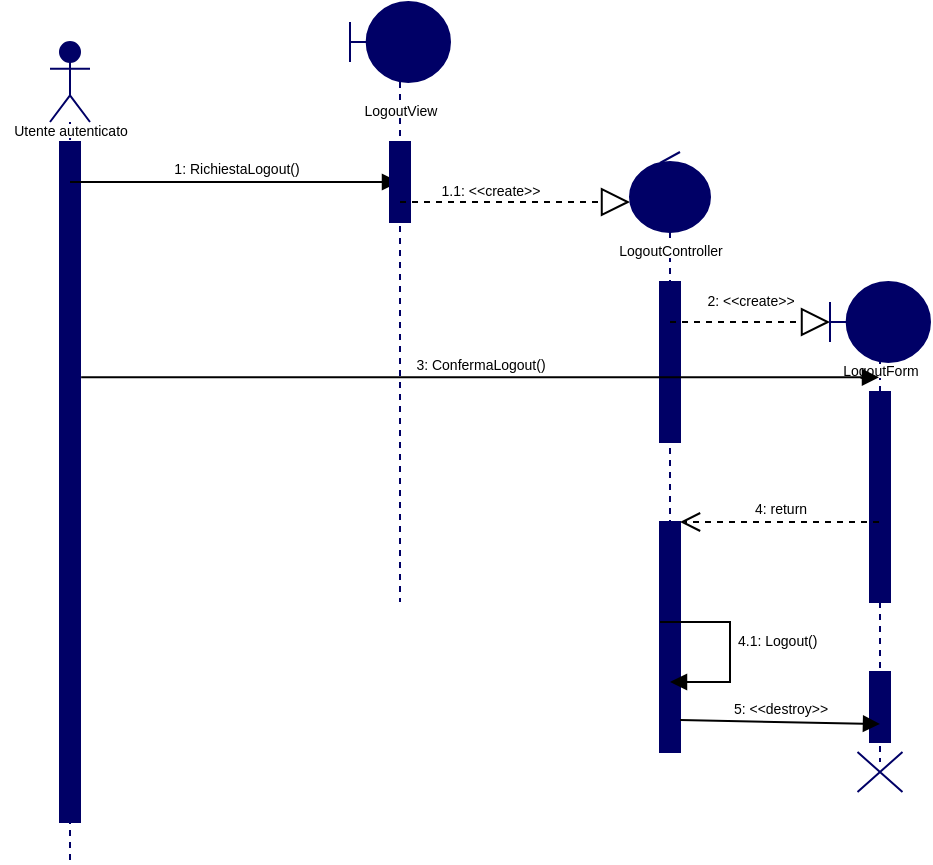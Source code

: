 <mxfile version="13.9.9" type="device"><diagram name="Page-1" id="13e1069c-82ec-6db2-03f1-153e76fe0fe0"><mxGraphModel dx="1086" dy="806" grid="1" gridSize="10" guides="1" tooltips="1" connect="1" arrows="1" fold="1" page="1" pageScale="1" pageWidth="1100" pageHeight="850" background="#ffffff" math="0" shadow="0"><root><mxCell id="0"/><mxCell id="1" parent="0"/><mxCell id="og-HC5u-0nE52dZgMxz1-1" value="" style="shape=umlLifeline;participant=umlActor;perimeter=lifelinePerimeter;whiteSpace=wrap;html=1;container=1;collapsible=0;recursiveResize=0;verticalAlign=top;spacingTop=36;outlineConnect=0;strokeColor=#000066;fillColor=#000066;" parent="1" vertex="1"><mxGeometry x="90" y="70" width="20" height="410" as="geometry"/></mxCell><mxCell id="og-HC5u-0nE52dZgMxz1-2" value="" style="html=1;points=[];perimeter=orthogonalPerimeter;strokeColor=#000066;fillColor=#000066;" parent="og-HC5u-0nE52dZgMxz1-1" vertex="1"><mxGeometry x="5" y="50" width="10" height="340" as="geometry"/></mxCell><mxCell id="og-HC5u-0nE52dZgMxz1-3" value="&lt;span style=&quot;background-color: rgb(255 , 255 , 255)&quot;&gt;Utente autenticato&lt;/span&gt;" style="text;html=1;align=center;verticalAlign=middle;resizable=0;points=[];autosize=1;fontSize=7;" parent="1" vertex="1"><mxGeometry x="65" y="110" width="70" height="10" as="geometry"/></mxCell><mxCell id="og-HC5u-0nE52dZgMxz1-5" value="1: RichiestaLogout()" style="html=1;verticalAlign=bottom;endArrow=block;fontSize=7;" parent="1" source="og-HC5u-0nE52dZgMxz1-1" target="og-HC5u-0nE52dZgMxz1-7" edge="1"><mxGeometry width="80" relative="1" as="geometry"><mxPoint x="135" y="130" as="sourcePoint"/><mxPoint x="230" y="130" as="targetPoint"/><Array as="points"><mxPoint x="200" y="140"/></Array></mxGeometry></mxCell><mxCell id="og-HC5u-0nE52dZgMxz1-7" value="" style="shape=umlLifeline;participant=umlBoundary;perimeter=lifelinePerimeter;whiteSpace=wrap;html=1;container=1;collapsible=0;recursiveResize=0;verticalAlign=top;spacingTop=36;outlineConnect=0;strokeColor=#000066;fillColor=#000066;fontSize=7;" parent="1" vertex="1"><mxGeometry x="240" y="50" width="50" height="300" as="geometry"/></mxCell><mxCell id="og-HC5u-0nE52dZgMxz1-10" value="&lt;span style=&quot;background-color: rgb(255 , 255 , 255)&quot;&gt;LogoutView&lt;/span&gt;" style="text;html=1;align=center;verticalAlign=middle;resizable=0;points=[];autosize=1;fontSize=7;" parent="og-HC5u-0nE52dZgMxz1-7" vertex="1"><mxGeometry y="50" width="50" height="10" as="geometry"/></mxCell><mxCell id="og-HC5u-0nE52dZgMxz1-12" value="" style="html=1;points=[];perimeter=orthogonalPerimeter;strokeColor=#000066;fillColor=#000066;fontSize=7;" parent="og-HC5u-0nE52dZgMxz1-7" vertex="1"><mxGeometry x="20" y="70" width="10" height="40" as="geometry"/></mxCell><mxCell id="og-HC5u-0nE52dZgMxz1-13" value="" style="endArrow=block;dashed=1;endFill=0;endSize=12;html=1;fontSize=7;" parent="1" source="og-HC5u-0nE52dZgMxz1-7" edge="1"><mxGeometry width="160" relative="1" as="geometry"><mxPoint x="280" y="200" as="sourcePoint"/><mxPoint x="380" y="150" as="targetPoint"/></mxGeometry></mxCell><mxCell id="og-HC5u-0nE52dZgMxz1-14" value="1.1: &amp;lt;&amp;lt;create&amp;gt;&amp;gt;" style="text;html=1;align=center;verticalAlign=middle;resizable=0;points=[];autosize=1;fontSize=7;" parent="1" vertex="1"><mxGeometry x="280" y="140" width="60" height="10" as="geometry"/></mxCell><mxCell id="og-HC5u-0nE52dZgMxz1-15" value="" style="shape=umlLifeline;participant=umlControl;perimeter=lifelinePerimeter;whiteSpace=wrap;html=1;container=1;collapsible=0;recursiveResize=0;verticalAlign=top;spacingTop=36;outlineConnect=0;strokeColor=#000066;fillColor=#000066;fontSize=7;" parent="1" vertex="1"><mxGeometry x="380" y="125" width="40" height="300" as="geometry"/></mxCell><mxCell id="og-HC5u-0nE52dZgMxz1-17" value="" style="html=1;points=[];perimeter=orthogonalPerimeter;strokeColor=#000066;fillColor=#000066;fontSize=7;" parent="og-HC5u-0nE52dZgMxz1-15" vertex="1"><mxGeometry x="15" y="65" width="10" height="80" as="geometry"/></mxCell><mxCell id="og-HC5u-0nE52dZgMxz1-25" value="" style="html=1;points=[];perimeter=orthogonalPerimeter;strokeColor=#000066;fillColor=#000066;fontSize=7;" parent="og-HC5u-0nE52dZgMxz1-15" vertex="1"><mxGeometry x="15" y="185" width="10" height="115" as="geometry"/></mxCell><mxCell id="og-HC5u-0nE52dZgMxz1-16" value="&lt;span style=&quot;background-color: rgb(255 , 255 , 255)&quot;&gt;LogoutController&lt;/span&gt;" style="text;html=1;align=center;verticalAlign=middle;resizable=0;points=[];autosize=1;fontSize=7;" parent="1" vertex="1"><mxGeometry x="365" y="170" width="70" height="10" as="geometry"/></mxCell><mxCell id="og-HC5u-0nE52dZgMxz1-18" value="" style="endArrow=block;dashed=1;endFill=0;endSize=12;html=1;fontSize=7;" parent="1" edge="1"><mxGeometry width="160" relative="1" as="geometry"><mxPoint x="400" y="210" as="sourcePoint"/><mxPoint x="480" y="210" as="targetPoint"/><Array as="points"/></mxGeometry></mxCell><mxCell id="og-HC5u-0nE52dZgMxz1-19" value="2: &amp;lt;&amp;lt;create&amp;gt;&amp;gt;" style="text;html=1;align=center;verticalAlign=middle;resizable=0;points=[];autosize=1;fontSize=7;" parent="1" vertex="1"><mxGeometry x="410" y="195" width="60" height="10" as="geometry"/></mxCell><mxCell id="og-HC5u-0nE52dZgMxz1-20" value="" style="shape=umlLifeline;participant=umlBoundary;perimeter=lifelinePerimeter;whiteSpace=wrap;html=1;container=1;collapsible=0;recursiveResize=0;verticalAlign=top;spacingTop=36;outlineConnect=0;strokeColor=#000066;fillColor=#000066;fontSize=7;" parent="1" vertex="1"><mxGeometry x="480" y="190" width="50" height="240" as="geometry"/></mxCell><mxCell id="og-HC5u-0nE52dZgMxz1-22" value="" style="html=1;points=[];perimeter=orthogonalPerimeter;strokeColor=#000066;fillColor=#000066;fontSize=7;" parent="og-HC5u-0nE52dZgMxz1-20" vertex="1"><mxGeometry x="20" y="55" width="10" height="105" as="geometry"/></mxCell><mxCell id="og-HC5u-0nE52dZgMxz1-30" value="" style="html=1;points=[];perimeter=orthogonalPerimeter;strokeColor=#000066;fillColor=#000066;fontSize=7;" parent="og-HC5u-0nE52dZgMxz1-20" vertex="1"><mxGeometry x="20" y="195" width="10" height="35" as="geometry"/></mxCell><mxCell id="og-HC5u-0nE52dZgMxz1-21" value="&lt;span style=&quot;background-color: rgb(255 , 255 , 255)&quot;&gt;LogoutForm&lt;/span&gt;" style="text;html=1;align=center;verticalAlign=middle;resizable=0;points=[];autosize=1;fontSize=7;" parent="1" vertex="1"><mxGeometry x="480" y="230" width="50" height="10" as="geometry"/></mxCell><mxCell id="og-HC5u-0nE52dZgMxz1-23" value="3: ConfermaLogout()" style="html=1;verticalAlign=bottom;endArrow=block;fontSize=7;exitX=1.057;exitY=0.346;exitDx=0;exitDy=0;exitPerimeter=0;" parent="1" source="og-HC5u-0nE52dZgMxz1-2" target="og-HC5u-0nE52dZgMxz1-20" edge="1"><mxGeometry width="80" relative="1" as="geometry"><mxPoint x="300" y="300" as="sourcePoint"/><mxPoint x="380" y="300" as="targetPoint"/></mxGeometry></mxCell><mxCell id="og-HC5u-0nE52dZgMxz1-24" value="4: return" style="html=1;verticalAlign=bottom;endArrow=open;dashed=1;endSize=8;fontSize=7;" parent="1" source="og-HC5u-0nE52dZgMxz1-20" target="og-HC5u-0nE52dZgMxz1-25" edge="1"><mxGeometry relative="1" as="geometry"><mxPoint x="380" y="300" as="sourcePoint"/><mxPoint x="300" y="300" as="targetPoint"/></mxGeometry></mxCell><mxCell id="og-HC5u-0nE52dZgMxz1-29" value="4.1: Logout()" style="edgeStyle=orthogonalEdgeStyle;html=1;align=left;spacingLeft=2;endArrow=block;rounded=0;fontSize=7;" parent="1" edge="1"><mxGeometry x="-0.053" relative="1" as="geometry"><mxPoint x="395" y="360" as="sourcePoint"/><Array as="points"><mxPoint x="430" y="360"/><mxPoint x="430" y="390"/><mxPoint x="400" y="390"/></Array><mxPoint x="400" y="390" as="targetPoint"/><mxPoint as="offset"/></mxGeometry></mxCell><mxCell id="og-HC5u-0nE52dZgMxz1-31" value="5: &amp;lt;&amp;lt;destroy&amp;gt;&amp;gt;" style="html=1;verticalAlign=bottom;endArrow=block;fontSize=7;exitX=1;exitY=0.861;exitDx=0;exitDy=0;exitPerimeter=0;" parent="1" source="og-HC5u-0nE52dZgMxz1-25" edge="1"><mxGeometry width="80" relative="1" as="geometry"><mxPoint x="300" y="300" as="sourcePoint"/><mxPoint x="505" y="411" as="targetPoint"/></mxGeometry></mxCell><mxCell id="og-HC5u-0nE52dZgMxz1-33" value="" style="shape=umlDestroy;strokeColor=#000066;fillColor=#000066;fontSize=7;" parent="1" vertex="1"><mxGeometry x="493.75" y="425" width="22.5" height="20" as="geometry"/></mxCell></root></mxGraphModel></diagram></mxfile>